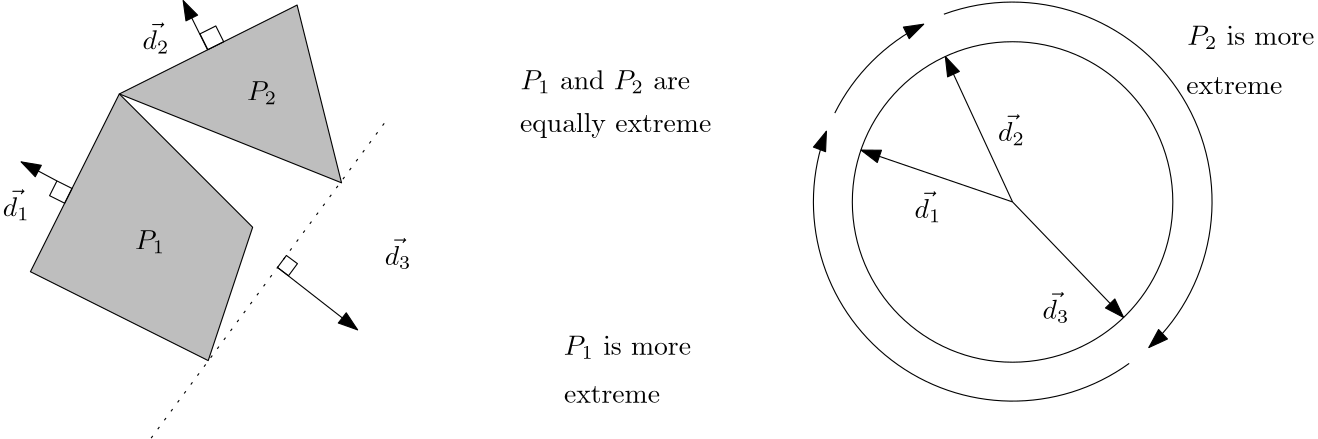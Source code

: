 <?xml version="1.0"?>
<!DOCTYPE ipe SYSTEM "ipe.dtd">
<ipe version="70218" creator="Ipe 7.2.24">
<info created="D:20211214113917" modified="D:20211214114042"/>
<ipestyle name="basic">
<symbol name="arrow/arc(spx)">
<path stroke="sym-stroke" fill="sym-stroke" pen="sym-pen">
0 0 m
-1 0.333 l
-1 -0.333 l
h
</path>
</symbol>
<symbol name="arrow/farc(spx)">
<path stroke="sym-stroke" fill="white" pen="sym-pen">
0 0 m
-1 0.333 l
-1 -0.333 l
h
</path>
</symbol>
<symbol name="arrow/ptarc(spx)">
<path stroke="sym-stroke" fill="sym-stroke" pen="sym-pen">
0 0 m
-1 0.333 l
-0.8 0 l
-1 -0.333 l
h
</path>
</symbol>
<symbol name="arrow/fptarc(spx)">
<path stroke="sym-stroke" fill="white" pen="sym-pen">
0 0 m
-1 0.333 l
-0.8 0 l
-1 -0.333 l
h
</path>
</symbol>
<symbol name="mark/circle(sx)" transformations="translations">
<path fill="sym-stroke">
0.6 0 0 0.6 0 0 e
0.4 0 0 0.4 0 0 e
</path>
</symbol>
<symbol name="mark/disk(sx)" transformations="translations">
<path fill="sym-stroke">
0.6 0 0 0.6 0 0 e
</path>
</symbol>
<symbol name="mark/fdisk(sfx)" transformations="translations">
<group>
<path fill="sym-fill">
0.5 0 0 0.5 0 0 e
</path>
<path fill="sym-stroke" fillrule="eofill">
0.6 0 0 0.6 0 0 e
0.4 0 0 0.4 0 0 e
</path>
</group>
</symbol>
<symbol name="mark/box(sx)" transformations="translations">
<path fill="sym-stroke" fillrule="eofill">
-0.6 -0.6 m
0.6 -0.6 l
0.6 0.6 l
-0.6 0.6 l
h
-0.4 -0.4 m
0.4 -0.4 l
0.4 0.4 l
-0.4 0.4 l
h
</path>
</symbol>
<symbol name="mark/square(sx)" transformations="translations">
<path fill="sym-stroke">
-0.6 -0.6 m
0.6 -0.6 l
0.6 0.6 l
-0.6 0.6 l
h
</path>
</symbol>
<symbol name="mark/fsquare(sfx)" transformations="translations">
<group>
<path fill="sym-fill">
-0.5 -0.5 m
0.5 -0.5 l
0.5 0.5 l
-0.5 0.5 l
h
</path>
<path fill="sym-stroke" fillrule="eofill">
-0.6 -0.6 m
0.6 -0.6 l
0.6 0.6 l
-0.6 0.6 l
h
-0.4 -0.4 m
0.4 -0.4 l
0.4 0.4 l
-0.4 0.4 l
h
</path>
</group>
</symbol>
<symbol name="mark/cross(sx)" transformations="translations">
<group>
<path fill="sym-stroke">
-0.43 -0.57 m
0.57 0.43 l
0.43 0.57 l
-0.57 -0.43 l
h
</path>
<path fill="sym-stroke">
-0.43 0.57 m
0.57 -0.43 l
0.43 -0.57 l
-0.57 0.43 l
h
</path>
</group>
</symbol>
<symbol name="arrow/fnormal(spx)">
<path stroke="sym-stroke" fill="white" pen="sym-pen">
0 0 m
-1 0.333 l
-1 -0.333 l
h
</path>
</symbol>
<symbol name="arrow/pointed(spx)">
<path stroke="sym-stroke" fill="sym-stroke" pen="sym-pen">
0 0 m
-1 0.333 l
-0.8 0 l
-1 -0.333 l
h
</path>
</symbol>
<symbol name="arrow/fpointed(spx)">
<path stroke="sym-stroke" fill="white" pen="sym-pen">
0 0 m
-1 0.333 l
-0.8 0 l
-1 -0.333 l
h
</path>
</symbol>
<symbol name="arrow/linear(spx)">
<path stroke="sym-stroke" pen="sym-pen">
-1 0.333 m
0 0 l
-1 -0.333 l
</path>
</symbol>
<symbol name="arrow/fdouble(spx)">
<path stroke="sym-stroke" fill="white" pen="sym-pen">
0 0 m
-1 0.333 l
-1 -0.333 l
h
-1 0 m
-2 0.333 l
-2 -0.333 l
h
</path>
</symbol>
<symbol name="arrow/double(spx)">
<path stroke="sym-stroke" fill="sym-stroke" pen="sym-pen">
0 0 m
-1 0.333 l
-1 -0.333 l
h
-1 0 m
-2 0.333 l
-2 -0.333 l
h
</path>
</symbol>
<symbol name="arrow/mid-normal(spx)">
<path stroke="sym-stroke" fill="sym-stroke" pen="sym-pen">
0.5 0 m
-0.5 0.333 l
-0.5 -0.333 l
h
</path>
</symbol>
<symbol name="arrow/mid-fnormal(spx)">
<path stroke="sym-stroke" fill="white" pen="sym-pen">
0.5 0 m
-0.5 0.333 l
-0.5 -0.333 l
h
</path>
</symbol>
<symbol name="arrow/mid-pointed(spx)">
<path stroke="sym-stroke" fill="sym-stroke" pen="sym-pen">
0.5 0 m
-0.5 0.333 l
-0.3 0 l
-0.5 -0.333 l
h
</path>
</symbol>
<symbol name="arrow/mid-fpointed(spx)">
<path stroke="sym-stroke" fill="white" pen="sym-pen">
0.5 0 m
-0.5 0.333 l
-0.3 0 l
-0.5 -0.333 l
h
</path>
</symbol>
<symbol name="arrow/mid-double(spx)">
<path stroke="sym-stroke" fill="sym-stroke" pen="sym-pen">
1 0 m
0 0.333 l
0 -0.333 l
h
0 0 m
-1 0.333 l
-1 -0.333 l
h
</path>
</symbol>
<symbol name="arrow/mid-fdouble(spx)">
<path stroke="sym-stroke" fill="white" pen="sym-pen">
1 0 m
0 0.333 l
0 -0.333 l
h
0 0 m
-1 0.333 l
-1 -0.333 l
h
</path>
</symbol>
<anglesize name="22.5 deg" value="22.5"/>
<anglesize name="30 deg" value="30"/>
<anglesize name="45 deg" value="45"/>
<anglesize name="60 deg" value="60"/>
<anglesize name="90 deg" value="90"/>
<arrowsize name="large" value="10"/>
<arrowsize name="small" value="5"/>
<arrowsize name="tiny" value="3"/>
<color name="blue" value="0 0 1"/>
<color name="brown" value="0.647 0.165 0.165"/>
<color name="darkblue" value="0 0 0.545"/>
<color name="darkcyan" value="0 0.545 0.545"/>
<color name="darkgray" value="0.663"/>
<color name="darkgreen" value="0 0.392 0"/>
<color name="darkmagenta" value="0.545 0 0.545"/>
<color name="darkorange" value="1 0.549 0"/>
<color name="darkred" value="0.545 0 0"/>
<color name="gold" value="1 0.843 0"/>
<color name="gray" value="0.745"/>
<color name="green" value="0 1 0"/>
<color name="lightblue" value="0.678 0.847 0.902"/>
<color name="lightcyan" value="0.878 1 1"/>
<color name="lightgray" value="0.827"/>
<color name="lightgreen" value="0.565 0.933 0.565"/>
<color name="lightyellow" value="1 1 0.878"/>
<color name="navy" value="0 0 0.502"/>
<color name="orange" value="1 0.647 0"/>
<color name="pink" value="1 0.753 0.796"/>
<color name="purple" value="0.627 0.125 0.941"/>
<color name="red" value="1 0 0"/>
<color name="seagreen" value="0.18 0.545 0.341"/>
<color name="turquoise" value="0.251 0.878 0.816"/>
<color name="violet" value="0.933 0.51 0.933"/>
<color name="yellow" value="1 1 0"/>
<dashstyle name="dash dot dotted" value="[4 2 1 2 1 2] 0"/>
<dashstyle name="dash dotted" value="[4 2 1 2] 0"/>
<dashstyle name="dashed" value="[4] 0"/>
<dashstyle name="dotted" value="[1 3] 0"/>
<gridsize name="10 pts (~3.5 mm)" value="10"/>
<gridsize name="14 pts (~5 mm)" value="14"/>
<gridsize name="16 pts (~6 mm)" value="16"/>
<gridsize name="20 pts (~7 mm)" value="20"/>
<gridsize name="28 pts (~10 mm)" value="28"/>
<gridsize name="32 pts (~12 mm)" value="32"/>
<gridsize name="4 pts" value="4"/>
<gridsize name="56 pts (~20 mm)" value="56"/>
<gridsize name="8 pts (~3 mm)" value="8"/>
<opacity name="10%" value="0.1"/>
<opacity name="30%" value="0.3"/>
<opacity name="50%" value="0.5"/>
<opacity name="75%" value="0.75"/>
<pen name="fat" value="1.2"/>
<pen name="heavier" value="0.8"/>
<pen name="ultrafat" value="2"/>
<symbolsize name="large" value="5"/>
<symbolsize name="small" value="2"/>
<symbolsize name="tiny" value="1.1"/>
<textsize name="Huge" value="\Huge"/>
<textsize name="LARGE" value="\LARGE"/>
<textsize name="Large" value="\Large"/>
<textsize name="footnote" value="\footnotesize"/>
<textsize name="huge" value="\huge"/>
<textsize name="large" value="\large"/>
<textsize name="small" value="\small"/>
<textsize name="tiny" value="\tiny"/>
<textstyle name="center" begin="\begin{center}" end="\end{center}"/>
<textstyle name="item" begin="\begin{itemize}\item{}" end="\end{itemize}"/>
<textstyle name="itemize" begin="\begin{itemize}" end="\end{itemize}"/>
<tiling name="falling" angle="-60" step="4" width="1"/>
<tiling name="rising" angle="30" step="4" width="1"/>
</ipestyle>
<page>
<layer name="alpha"/>
<view layers="alpha" active="alpha"/>
<path layer="alpha" stroke="black" fill="gray">
128 768 m
208 736 l
192 800 l
h
</path>
<path stroke="black" fill="gray">
128 768 m
176 720 l
160 672 l
96 704 l
128 768 l
128 768 l
</path>
<path stroke="black" dash="dotted">
139.451 644.093 m
223.888 758.119 l
</path>
<path stroke="black" arrow="normal/normal">
184.954 705.541 m
213.784 683.064 l
</path>
<path stroke="black" arrow="normal/normal">
159.756 783.878 m
150.985 801.615 l
</path>
<text transformations="translations" pos="223.531 706.448" stroke="black" type="label" width="9.655" height="9.751" depth="1.49" valign="baseline" style="math">\vec{d_3}
</text>
<text matrix="1 0 0 1 -137.485 17.5514" transformations="translations" pos="223.531 706.448" stroke="black" type="label" width="9.655" height="9.751" depth="1.49" valign="baseline" style="math">\vec{d_1}
</text>
<text matrix="1 0 0 1 -87.1717 77.6158" transformations="translations" pos="223.531 706.448" stroke="black" type="label" width="9.655" height="9.751" depth="1.49" valign="baseline" style="math">\vec{d_2}
</text>
<text matrix="1 0 0 1 190.762 16.8819" transformations="translations" pos="223.531 706.448" stroke="black" type="label" width="9.655" height="9.751" depth="1.49" valign="baseline" style="math">\vec{d_1}
</text>
<text matrix="1 0 0 1 220.812 44.6004" transformations="translations" pos="223.531 706.448" stroke="black" type="label" width="9.655" height="9.751" depth="1.49" valign="baseline" style="math">\vec{d_2}
</text>
<text transformations="translations" pos="133.629 712.103" stroke="black" type="label" width="10.866" height="6.812" depth="1.49" valign="baseline" style="math">P_1
</text>
<text matrix="1 0 0 1 40.3684 53.6291" transformations="translations" pos="133.629 712.103" stroke="black" type="label" width="10.866" height="6.812" depth="1.49" valign="baseline" style="math">P_2</text>
<path stroke="black">
159.878 783.939 m
165.572 786.786 l
162.73 792.471 l
157.035 789.624 l
h
</path>
<path stroke="black">
110.979 733.959 m
108.327 728.654 l
102.895 731.371 l
105.547 736.675 l
h
</path>
<path stroke="black" arrow="normal/normal">
105.547 736.675 m
92.6503 743.541 l
</path>
<path matrix="1 0 0 1 65.5722 73.1072" stroke="black">
57.6888 0 0 57.6888 384 656 e
</path>
<path matrix="1 0 0 1 65.5722 73.1072" stroke="black" arrow="normal/normal">
320 688 m
71.5542 0 0 -71.5542 384 656 352 720 a
</path>
<path matrix="1 0 0 1 65.5722 73.1072" stroke="black" arrow="normal/normal">
359.276 723.595 m
71.8825 0 0 -71.8825 383.931 656.073 433.053 603.593 a
</path>
<path matrix="1 0 0 1 65.5722 73.1072" stroke="black" arrow="normal/normal">
425.981 597.881 m
71.6952 0 0 -71.6952 384 656 316.982 681.471 a
</path>
<path matrix="1 0 0 1 65.5722 73.1072" stroke="black" arrow="normal/normal">
384 656 m
329.418 674.677 l
</path>
<path matrix="1 0 0 1 65.5722 73.1072" stroke="black" arrow="normal/normal">
384 656 m
359.794 708.365 l
</path>
<path matrix="1 0 0 1 65.5722 73.1072" stroke="black" arrow="normal/normal">
384 656 m
423.982 614.413 l
</path>
<text matrix="1 0 0 1 236.811 -19.3996" transformations="translations" pos="223.531 706.448" stroke="black" type="label" width="9.655" height="9.751" depth="1.49" valign="baseline" style="math">\vec{d_3}
</text>
<text matrix="1 0 0 1 0.427598 1.71039" transformations="translations" pos="272 768" stroke="black" type="label" width="61.056" height="6.923" depth="1.49" valign="baseline">$P_1$ and $P_2$ are \\

</text>
<text matrix="1 0 0 1 0 2.13799" transformations="translations" pos="288 672" stroke="black" type="label" width="49.139" height="6.812" depth="1.49" valign="baseline">$P_1$ is more 

</text>
<text matrix="1 0 0 1 224.428 113.71" transformations="translations" pos="288 672" stroke="black" type="label" width="45.818" height="6.812" depth="1.49" valign="baseline">$P_2$ is more \\

</text>
<path stroke="black">
184.922 705.499 m
188.14 709.845 l
192.122 706.897 l
188.904 702.551 l
h
</path>
<text matrix="1 0 0 1 -8.12436 -2.13799" transformations="translations" pos="280.347 756.458" stroke="black" type="label" width="68.936" height="6.926" depth="1.93" valign="baseline">equally extreme</text>
<text matrix="1 0 0 1 -2.99319 -6.41397" transformations="translations" pos="291.037 663.242" stroke="black" type="label" width="34.62" height="6.128" depth="0" valign="baseline">extreme</text>
<text matrix="1 0 0 1 221.068 104.762" transformations="translations" pos="291.037 663.242" stroke="black" type="label" width="34.62" height="6.128" depth="0" valign="baseline">extreme\\</text>
</page>
</ipe>
